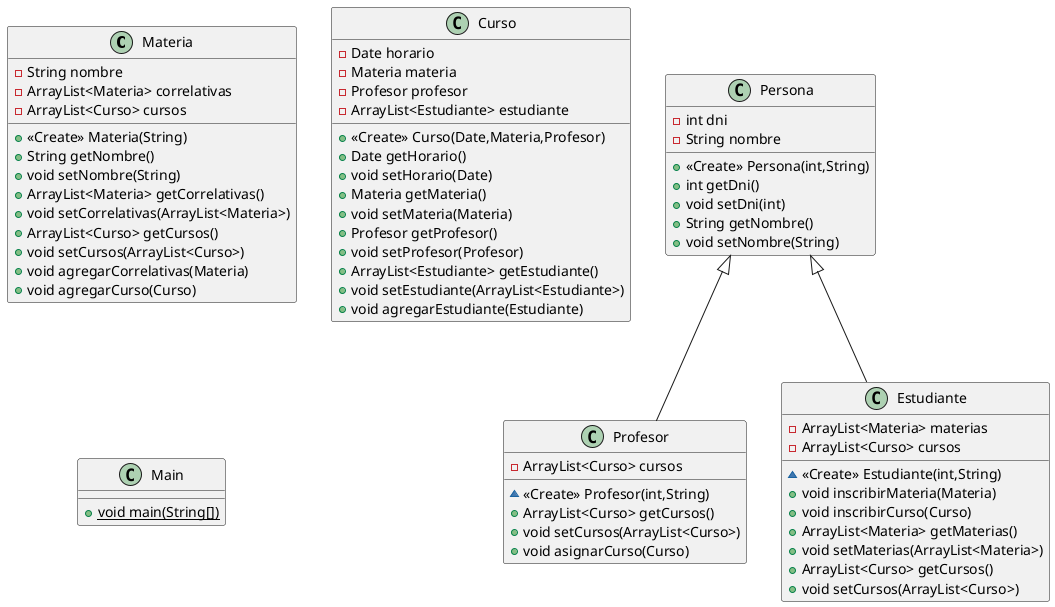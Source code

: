 @startuml
class Materia {
- String nombre
- ArrayList<Materia> correlativas
- ArrayList<Curso> cursos
+ <<Create>> Materia(String)
+ String getNombre()
+ void setNombre(String)
+ ArrayList<Materia> getCorrelativas()
+ void setCorrelativas(ArrayList<Materia>)
+ ArrayList<Curso> getCursos()
+ void setCursos(ArrayList<Curso>)
+ void agregarCorrelativas(Materia)
+ void agregarCurso(Curso)
}
class Curso {
- Date horario
- Materia materia
- Profesor profesor
- ArrayList<Estudiante> estudiante
+ <<Create>> Curso(Date,Materia,Profesor)
+ Date getHorario()
+ void setHorario(Date)
+ Materia getMateria()
+ void setMateria(Materia)
+ Profesor getProfesor()
+ void setProfesor(Profesor)
+ ArrayList<Estudiante> getEstudiante()
+ void setEstudiante(ArrayList<Estudiante>)
+ void agregarEstudiante(Estudiante)
}
class Profesor {
- ArrayList<Curso> cursos
~ <<Create>> Profesor(int,String)
+ ArrayList<Curso> getCursos()
+ void setCursos(ArrayList<Curso>)
+ void asignarCurso(Curso)
}
class Main {
+ {static} void main(String[])
}
class Estudiante {
- ArrayList<Materia> materias
- ArrayList<Curso> cursos
~ <<Create>> Estudiante(int,String)
+ void inscribirMateria(Materia)
+ void inscribirCurso(Curso)
+ ArrayList<Materia> getMaterias()
+ void setMaterias(ArrayList<Materia>)
+ ArrayList<Curso> getCursos()
+ void setCursos(ArrayList<Curso>)
}
class Persona {
- int dni
- String nombre
+ <<Create>> Persona(int,String)
+ int getDni()
+ void setDni(int)
+ String getNombre()
+ void setNombre(String)
}


Persona <|-- Profesor
Persona <|-- Estudiante
@enduml